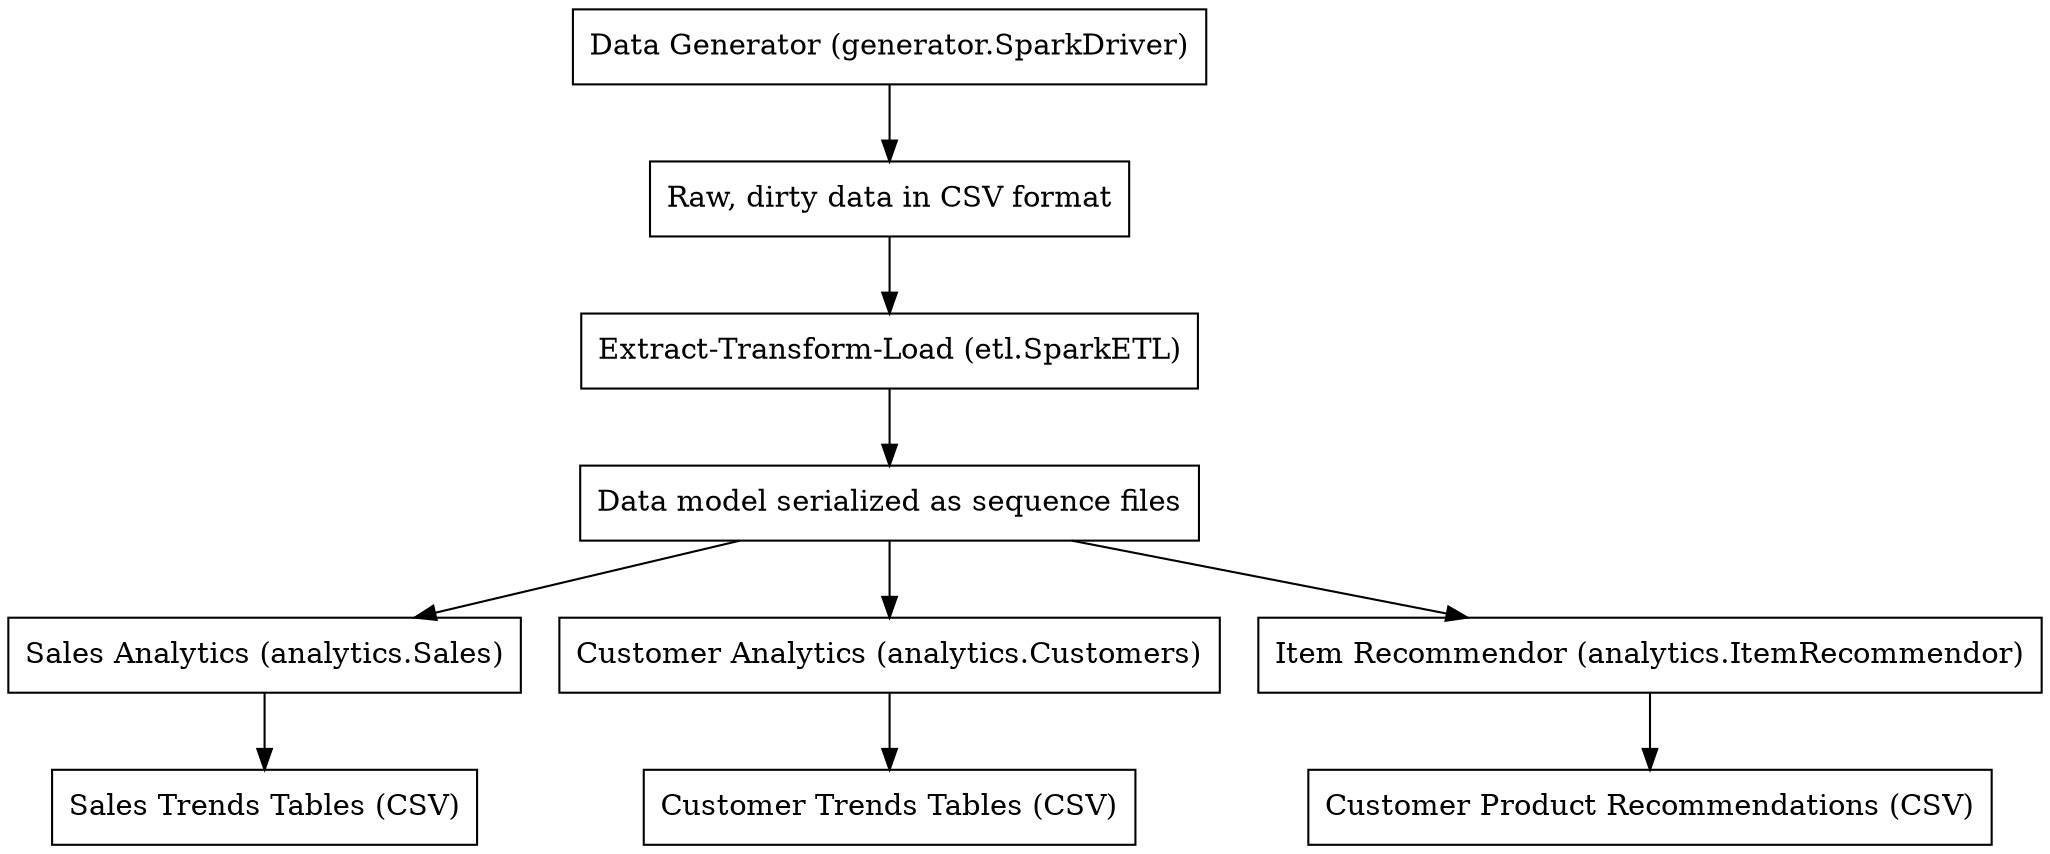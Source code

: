 /**
* Licensed to the Apache Software Foundation (ASF) under one or more
* contributor license agreements.  See the NOTICE file distributed with
* this work for additional information regarding copyright ownership.
* The ASF licenses this file to You under the Apache License, Version 2.0
* (the "License"); you may not use this file except in compliance with
* the License.  You may obtain a copy of the License at
* http://www.apache.org/licenses/LICENSE-2.0
*
* Unless required by applicable law or agreed to in writing, software
* distributed under the License is distributed on an "AS IS" BASIS,
* WITHOUT WARRANTIES OR CONDITIONS OF ANY KIND, either express or implied.
* See the License for the specific language governing permissions and
* limitations under the License.
*/
digraph bigpetstore {

   node [shape=record];


   DIRTY_CSV [label="Raw, dirty data in CSV format"];
   STRUCTURED_DATA [label="Data model serialized as sequence files"];
   generator [label="Data Generator (generator.SparkDriver)"];
   ETL [label="Extract-Transform-Load (etl.SparkETL)"];
   SalesAnalytics [label="Sales Analytics (analytics.Sales)"];
   SalesTables [label="Sales Trends Tables (CSV)"];
   CustomerAnalytics [label="Customer Analytics (analytics.Customers)"];
   CustomerTables [label="Customer Trends Tables (CSV)"];
   ItemRecommender [label="Item Recommendor (analytics.ItemRecommendor)"];
   ItemRecommendations [label="Customer Product Recommendations (CSV)"];

   generator -> DIRTY_CSV -> ETL -> STRUCTURED_DATA;
   STRUCTURED_DATA -> SalesAnalytics -> SalesTables;
   STRUCTURED_DATA -> CustomerAnalytics -> CustomerTables;
   STRUCTURED_DATA -> ItemRecommender -> ItemRecommendations;
}
